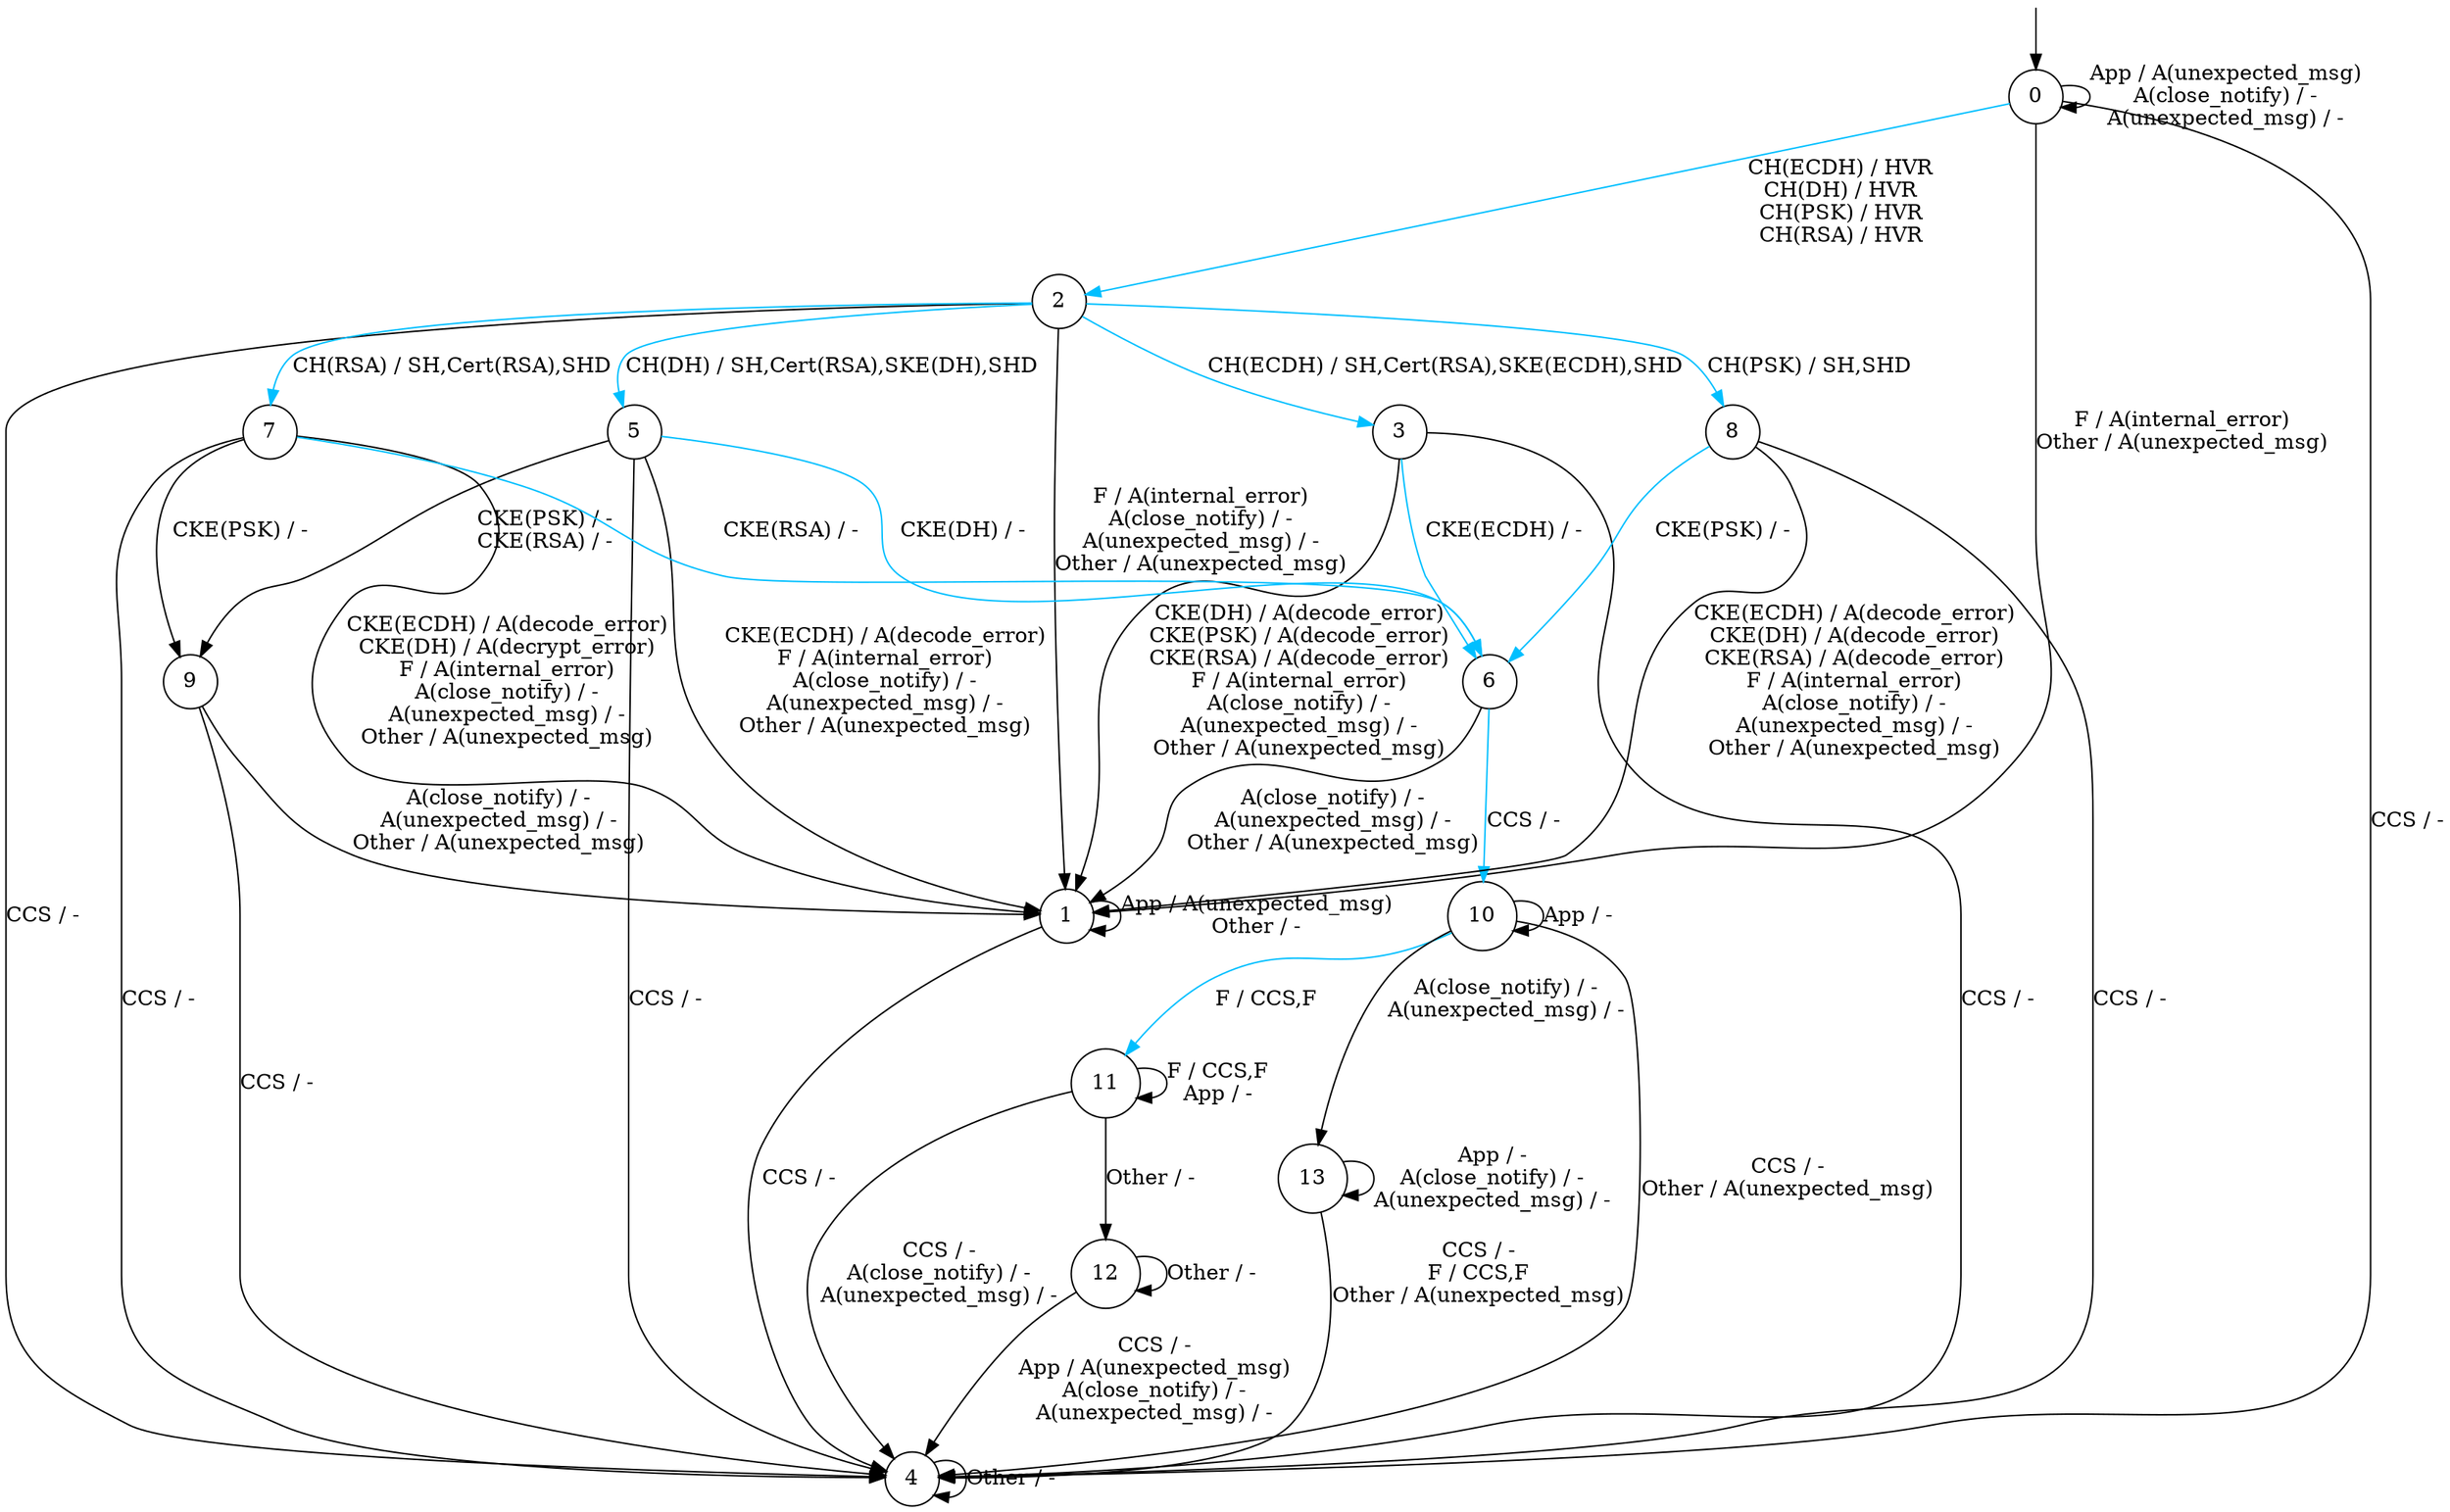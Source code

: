 digraph g {
s0 [label="0", shape="circle"];
s1 [label="1", shape="circle"];
s2 [label="2", shape="circle"];
s3 [label="3", shape="circle"];
s4 [label="4", shape="circle"];
s5 [label="5", shape="circle"];
s6 [label="6", shape="circle"];
s7 [label="7", shape="circle"];
s8 [label="8", shape="circle"];
s9 [label="9", shape="circle"];
s10 [label="10", shape="circle"];
s11 [label="11", shape="circle"];
s12 [label="12", shape="circle"];
s13 [label="13", shape="circle"];
s0 -> s2  [color="deepskyblue", label="CH(ECDH) / HVR
CH(DH) / HVR
CH(PSK) / HVR
CH(RSA) / HVR"];
s0 -> s4  [label="CCS / -"];
s0 -> s1  [label="F / A(internal_error)
Other / A(unexpected_msg)"];
s0 -> s0  [label="App / A(unexpected_msg)
A(close_notify) / -
A(unexpected_msg) / -"];
s1 -> s4  [label="CCS / -"];
s1 -> s1  [label="App / A(unexpected_msg)
Other / -"];
s2 -> s3  [color="deepskyblue", label="CH(ECDH) / SH,Cert(RSA),SKE(ECDH),SHD"];
s2 -> s5  [color="deepskyblue", label="CH(DH) / SH,Cert(RSA),SKE(DH),SHD"];
s2 -> s8  [color="deepskyblue", label="CH(PSK) / SH,SHD"];
s2 -> s7  [color="deepskyblue", label="CH(RSA) / SH,Cert(RSA),SHD"];
s2 -> s4  [label="CCS / -"];
s2 -> s1  [label="F / A(internal_error)
A(close_notify) / -
A(unexpected_msg) / -
Other / A(unexpected_msg)"];
s3 -> s6  [color="deepskyblue", label="CKE(ECDH) / -"];
s3 -> s1  [label="CKE(DH) / A(decode_error)
CKE(PSK) / A(decode_error)
CKE(RSA) / A(decode_error)
F / A(internal_error)
A(close_notify) / -
A(unexpected_msg) / -
Other / A(unexpected_msg)"];
s3 -> s4  [label="CCS / -"];
s4 -> s4  [label="Other / -"];
s5 -> s1  [label="CKE(ECDH) / A(decode_error)
F / A(internal_error)
A(close_notify) / -
A(unexpected_msg) / -
Other / A(unexpected_msg)"];
s5 -> s6  [color="deepskyblue", label="CKE(DH) / -"];
s5 -> s9  [label="CKE(PSK) / -
CKE(RSA) / -"];
s5 -> s4  [label="CCS / -"];
s6 -> s10  [color="deepskyblue", label="CCS / -"];
s6 -> s1  [label="A(close_notify) / -
A(unexpected_msg) / -
Other / A(unexpected_msg)"];
s7 -> s1  [label="CKE(ECDH) / A(decode_error)
CKE(DH) / A(decrypt_error)
F / A(internal_error)
A(close_notify) / -
A(unexpected_msg) / -
Other / A(unexpected_msg)"];
s7 -> s9  [label="CKE(PSK) / -"];
s7 -> s6  [color="deepskyblue", label="CKE(RSA) / -"];
s7 -> s4  [label="CCS / -"];
s8 -> s1  [label="CKE(ECDH) / A(decode_error)
CKE(DH) / A(decode_error)
CKE(RSA) / A(decode_error)
F / A(internal_error)
A(close_notify) / -
A(unexpected_msg) / -
Other / A(unexpected_msg)"];
s8 -> s6  [color="deepskyblue", label="CKE(PSK) / -"];
s8 -> s4  [label="CCS / -"];
s9 -> s4  [label="CCS / -"];
s9 -> s1  [label="A(close_notify) / -
A(unexpected_msg) / -
Other / A(unexpected_msg)"];
s10 -> s4  [label="CCS / -
Other / A(unexpected_msg)"];
s10 -> s11  [color="deepskyblue", label="F / CCS,F"];
s10 -> s10  [label="App / -"];
s10 -> s13  [label="A(close_notify) / -
A(unexpected_msg) / -"];
s11 -> s4  [label="CCS / -
A(close_notify) / -
A(unexpected_msg) / -"];
s11 -> s11  [label="F / CCS,F
App / -"];
s11 -> s12  [label="Other / -"];
s12 -> s4  [label="CCS / -
App / A(unexpected_msg)
A(close_notify) / -
A(unexpected_msg) / -"];
s12 -> s12  [label="Other / -"];
s13 -> s4  [label="CCS / -
F / CCS,F
Other / A(unexpected_msg)"];
s13 -> s13  [label="App / -
A(close_notify) / -
A(unexpected_msg) / -"];
__start0 [height="0", label="", shape="none", width="0"];
__start0 -> s0;
}
